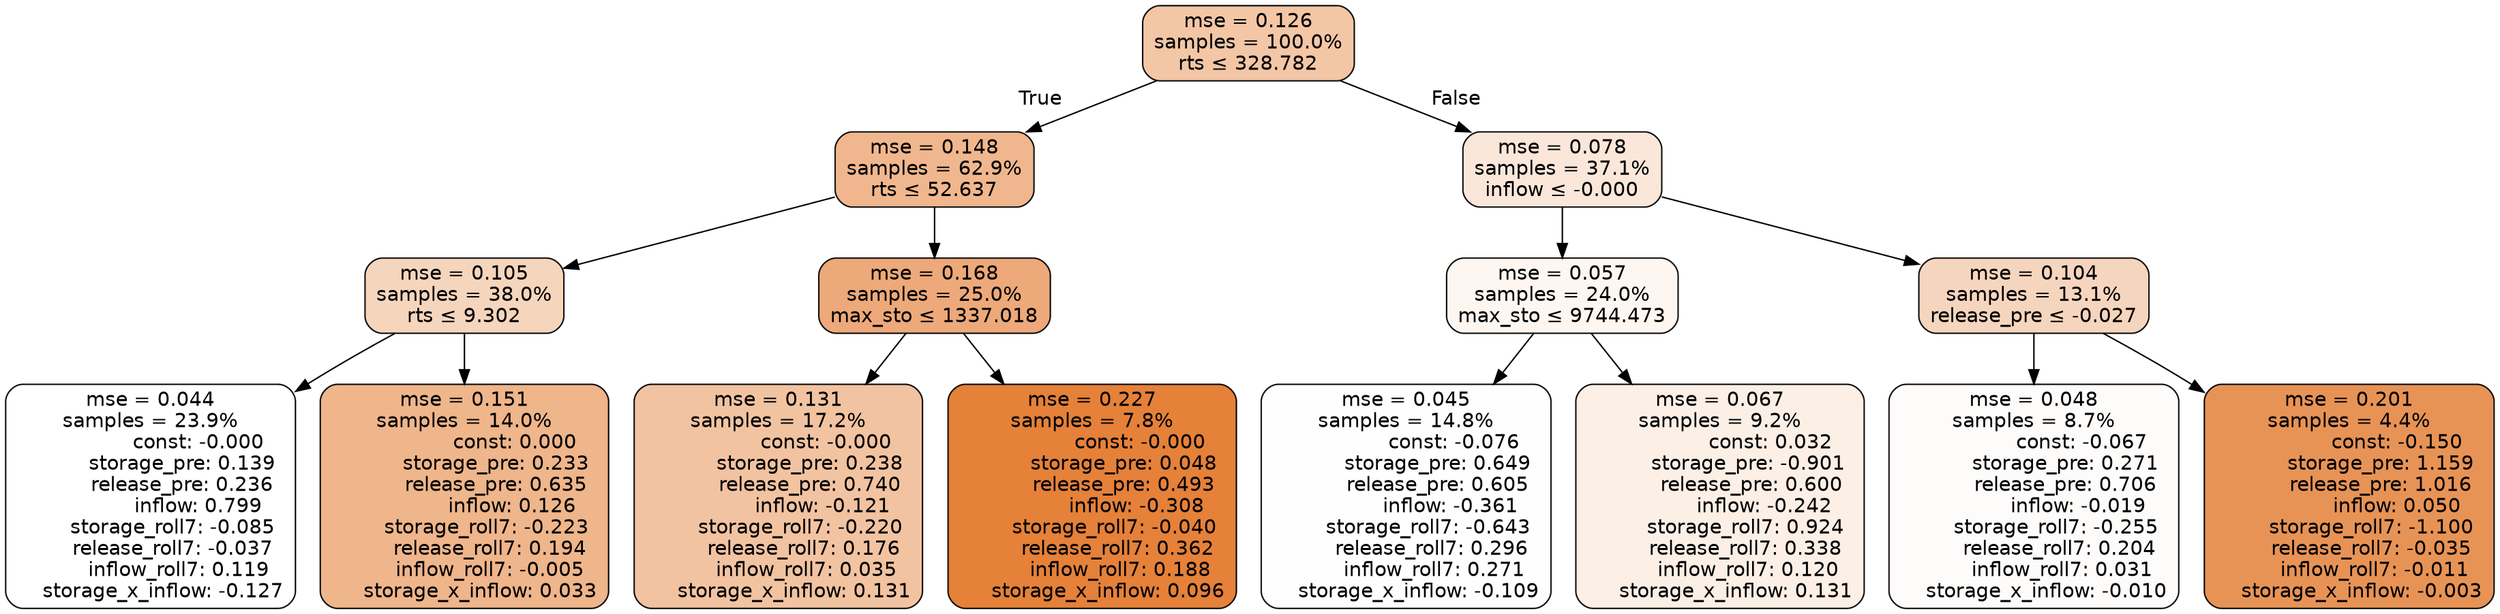 digraph tree {
bgcolor="transparent"
node [shape=rectangle, style="filled, rounded", color="black", fontname=helvetica] ;
edge [fontname=helvetica] ;
	"0" [label="mse = 0.126
samples = 100.0%
rts &le; 328.782", fillcolor="#f3c6a6"]
	"1" [label="mse = 0.148
samples = 62.9%
rts &le; 52.637", fillcolor="#f0b78e"]
	"2" [label="mse = 0.105
samples = 38.0%
rts &le; 9.302", fillcolor="#f6d5bd"]
	"3" [label="mse = 0.044
samples = 23.9%
               const: -0.000
          storage_pre: 0.139
          release_pre: 0.236
               inflow: 0.799
       storage_roll7: -0.085
       release_roll7: -0.037
         inflow_roll7: 0.119
    storage_x_inflow: -0.127", fillcolor="#ffffff"]
	"4" [label="mse = 0.151
samples = 14.0%
                const: 0.000
          storage_pre: 0.233
          release_pre: 0.635
               inflow: 0.126
       storage_roll7: -0.223
        release_roll7: 0.194
        inflow_roll7: -0.005
     storage_x_inflow: 0.033", fillcolor="#efb58b"]
	"5" [label="mse = 0.168
samples = 25.0%
max_sto &le; 1337.018", fillcolor="#eda979"]
	"6" [label="mse = 0.131
samples = 17.2%
               const: -0.000
          storage_pre: 0.238
          release_pre: 0.740
              inflow: -0.121
       storage_roll7: -0.220
        release_roll7: 0.176
         inflow_roll7: 0.035
     storage_x_inflow: 0.131", fillcolor="#f2c3a1"]
	"7" [label="mse = 0.227
samples = 7.8%
               const: -0.000
          storage_pre: 0.048
          release_pre: 0.493
              inflow: -0.308
       storage_roll7: -0.040
        release_roll7: 0.362
         inflow_roll7: 0.188
     storage_x_inflow: 0.096", fillcolor="#e58139"]
	"8" [label="mse = 0.078
samples = 37.1%
inflow &le; -0.000", fillcolor="#fae7da"]
	"9" [label="mse = 0.057
samples = 24.0%
max_sto &le; 9744.473", fillcolor="#fdf6f1"]
	"10" [label="mse = 0.045
samples = 14.8%
               const: -0.076
          storage_pre: 0.649
          release_pre: 0.605
              inflow: -0.361
       storage_roll7: -0.643
        release_roll7: 0.296
         inflow_roll7: 0.271
    storage_x_inflow: -0.109", fillcolor="#fefefe"]
	"11" [label="mse = 0.067
samples = 9.2%
                const: 0.032
         storage_pre: -0.901
          release_pre: 0.600
              inflow: -0.242
        storage_roll7: 0.924
        release_roll7: 0.338
         inflow_roll7: 0.120
     storage_x_inflow: 0.131", fillcolor="#fbefe6"]
	"12" [label="mse = 0.104
samples = 13.1%
release_pre &le; -0.027", fillcolor="#f6d5be"]
	"13" [label="mse = 0.048
samples = 8.7%
               const: -0.067
          storage_pre: 0.271
          release_pre: 0.706
              inflow: -0.019
       storage_roll7: -0.255
        release_roll7: 0.204
         inflow_roll7: 0.031
    storage_x_inflow: -0.010", fillcolor="#fefcfb"]
	"14" [label="mse = 0.201
samples = 4.4%
               const: -0.150
          storage_pre: 1.159
          release_pre: 1.016
               inflow: 0.050
       storage_roll7: -1.100
       release_roll7: -0.035
        inflow_roll7: -0.011
    storage_x_inflow: -0.003", fillcolor="#e89356"]

	"0" -> "1" [labeldistance=2.5, labelangle=45, headlabel="True"]
	"1" -> "2"
	"2" -> "3"
	"2" -> "4"
	"1" -> "5"
	"5" -> "6"
	"5" -> "7"
	"0" -> "8" [labeldistance=2.5, labelangle=-45, headlabel="False"]
	"8" -> "9"
	"9" -> "10"
	"9" -> "11"
	"8" -> "12"
	"12" -> "13"
	"12" -> "14"
}
